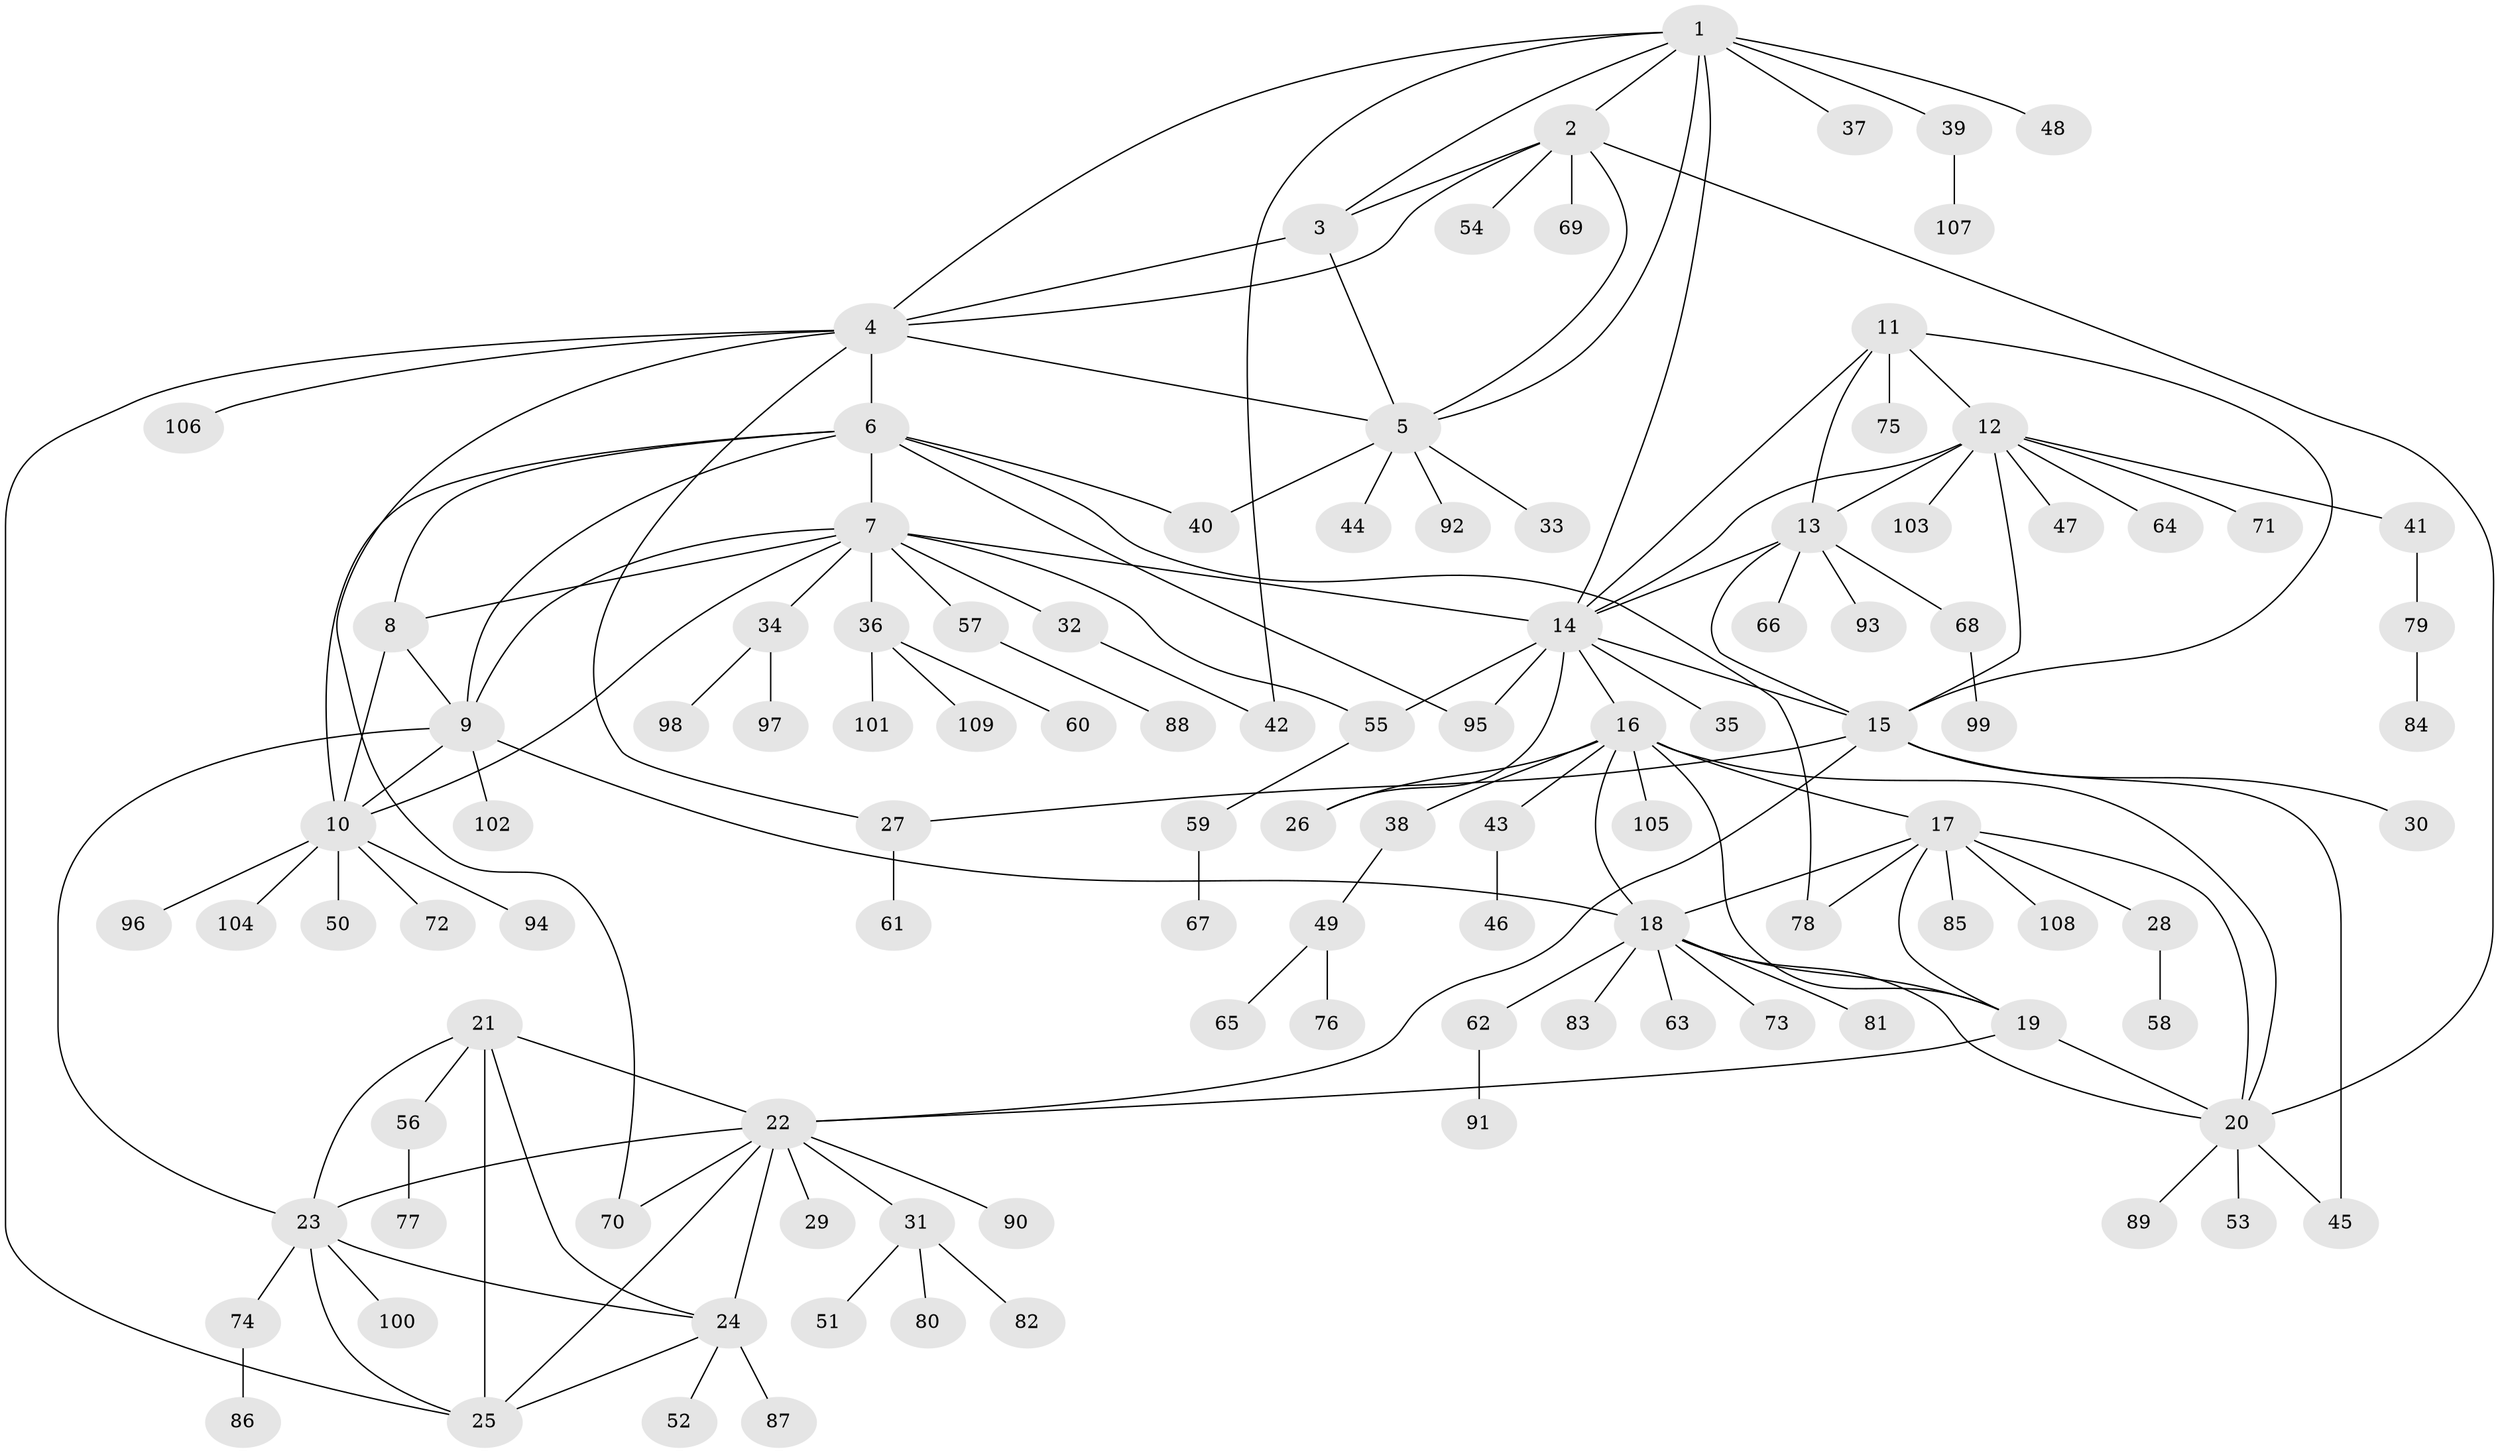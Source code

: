 // coarse degree distribution, {6: 0.05555555555555555, 5: 0.05555555555555555, 7: 0.037037037037037035, 10: 0.018518518518518517, 3: 0.018518518518518517, 8: 0.037037037037037035, 4: 0.037037037037037035, 9: 0.037037037037037035, 2: 0.1111111111111111, 1: 0.5925925925925926}
// Generated by graph-tools (version 1.1) at 2025/19/03/04/25 18:19:48]
// undirected, 109 vertices, 153 edges
graph export_dot {
graph [start="1"]
  node [color=gray90,style=filled];
  1;
  2;
  3;
  4;
  5;
  6;
  7;
  8;
  9;
  10;
  11;
  12;
  13;
  14;
  15;
  16;
  17;
  18;
  19;
  20;
  21;
  22;
  23;
  24;
  25;
  26;
  27;
  28;
  29;
  30;
  31;
  32;
  33;
  34;
  35;
  36;
  37;
  38;
  39;
  40;
  41;
  42;
  43;
  44;
  45;
  46;
  47;
  48;
  49;
  50;
  51;
  52;
  53;
  54;
  55;
  56;
  57;
  58;
  59;
  60;
  61;
  62;
  63;
  64;
  65;
  66;
  67;
  68;
  69;
  70;
  71;
  72;
  73;
  74;
  75;
  76;
  77;
  78;
  79;
  80;
  81;
  82;
  83;
  84;
  85;
  86;
  87;
  88;
  89;
  90;
  91;
  92;
  93;
  94;
  95;
  96;
  97;
  98;
  99;
  100;
  101;
  102;
  103;
  104;
  105;
  106;
  107;
  108;
  109;
  1 -- 2;
  1 -- 3;
  1 -- 4;
  1 -- 5;
  1 -- 14;
  1 -- 37;
  1 -- 39;
  1 -- 42;
  1 -- 48;
  2 -- 3;
  2 -- 4;
  2 -- 5;
  2 -- 20;
  2 -- 54;
  2 -- 69;
  3 -- 4;
  3 -- 5;
  4 -- 5;
  4 -- 6;
  4 -- 25;
  4 -- 27;
  4 -- 70;
  4 -- 106;
  5 -- 33;
  5 -- 40;
  5 -- 44;
  5 -- 92;
  6 -- 7;
  6 -- 8;
  6 -- 9;
  6 -- 10;
  6 -- 40;
  6 -- 78;
  6 -- 95;
  7 -- 8;
  7 -- 9;
  7 -- 10;
  7 -- 14;
  7 -- 32;
  7 -- 34;
  7 -- 36;
  7 -- 55;
  7 -- 57;
  8 -- 9;
  8 -- 10;
  9 -- 10;
  9 -- 18;
  9 -- 23;
  9 -- 102;
  10 -- 50;
  10 -- 72;
  10 -- 94;
  10 -- 96;
  10 -- 104;
  11 -- 12;
  11 -- 13;
  11 -- 14;
  11 -- 15;
  11 -- 75;
  12 -- 13;
  12 -- 14;
  12 -- 15;
  12 -- 41;
  12 -- 47;
  12 -- 64;
  12 -- 71;
  12 -- 103;
  13 -- 14;
  13 -- 15;
  13 -- 66;
  13 -- 68;
  13 -- 93;
  14 -- 15;
  14 -- 16;
  14 -- 26;
  14 -- 35;
  14 -- 55;
  14 -- 95;
  15 -- 22;
  15 -- 27;
  15 -- 30;
  15 -- 45;
  16 -- 17;
  16 -- 18;
  16 -- 19;
  16 -- 20;
  16 -- 26;
  16 -- 38;
  16 -- 43;
  16 -- 105;
  17 -- 18;
  17 -- 19;
  17 -- 20;
  17 -- 28;
  17 -- 78;
  17 -- 85;
  17 -- 108;
  18 -- 19;
  18 -- 20;
  18 -- 62;
  18 -- 63;
  18 -- 73;
  18 -- 81;
  18 -- 83;
  19 -- 20;
  19 -- 22;
  20 -- 45;
  20 -- 53;
  20 -- 89;
  21 -- 22;
  21 -- 23;
  21 -- 24;
  21 -- 25;
  21 -- 56;
  22 -- 23;
  22 -- 24;
  22 -- 25;
  22 -- 29;
  22 -- 31;
  22 -- 70;
  22 -- 90;
  23 -- 24;
  23 -- 25;
  23 -- 74;
  23 -- 100;
  24 -- 25;
  24 -- 52;
  24 -- 87;
  27 -- 61;
  28 -- 58;
  31 -- 51;
  31 -- 80;
  31 -- 82;
  32 -- 42;
  34 -- 97;
  34 -- 98;
  36 -- 60;
  36 -- 101;
  36 -- 109;
  38 -- 49;
  39 -- 107;
  41 -- 79;
  43 -- 46;
  49 -- 65;
  49 -- 76;
  55 -- 59;
  56 -- 77;
  57 -- 88;
  59 -- 67;
  62 -- 91;
  68 -- 99;
  74 -- 86;
  79 -- 84;
}
